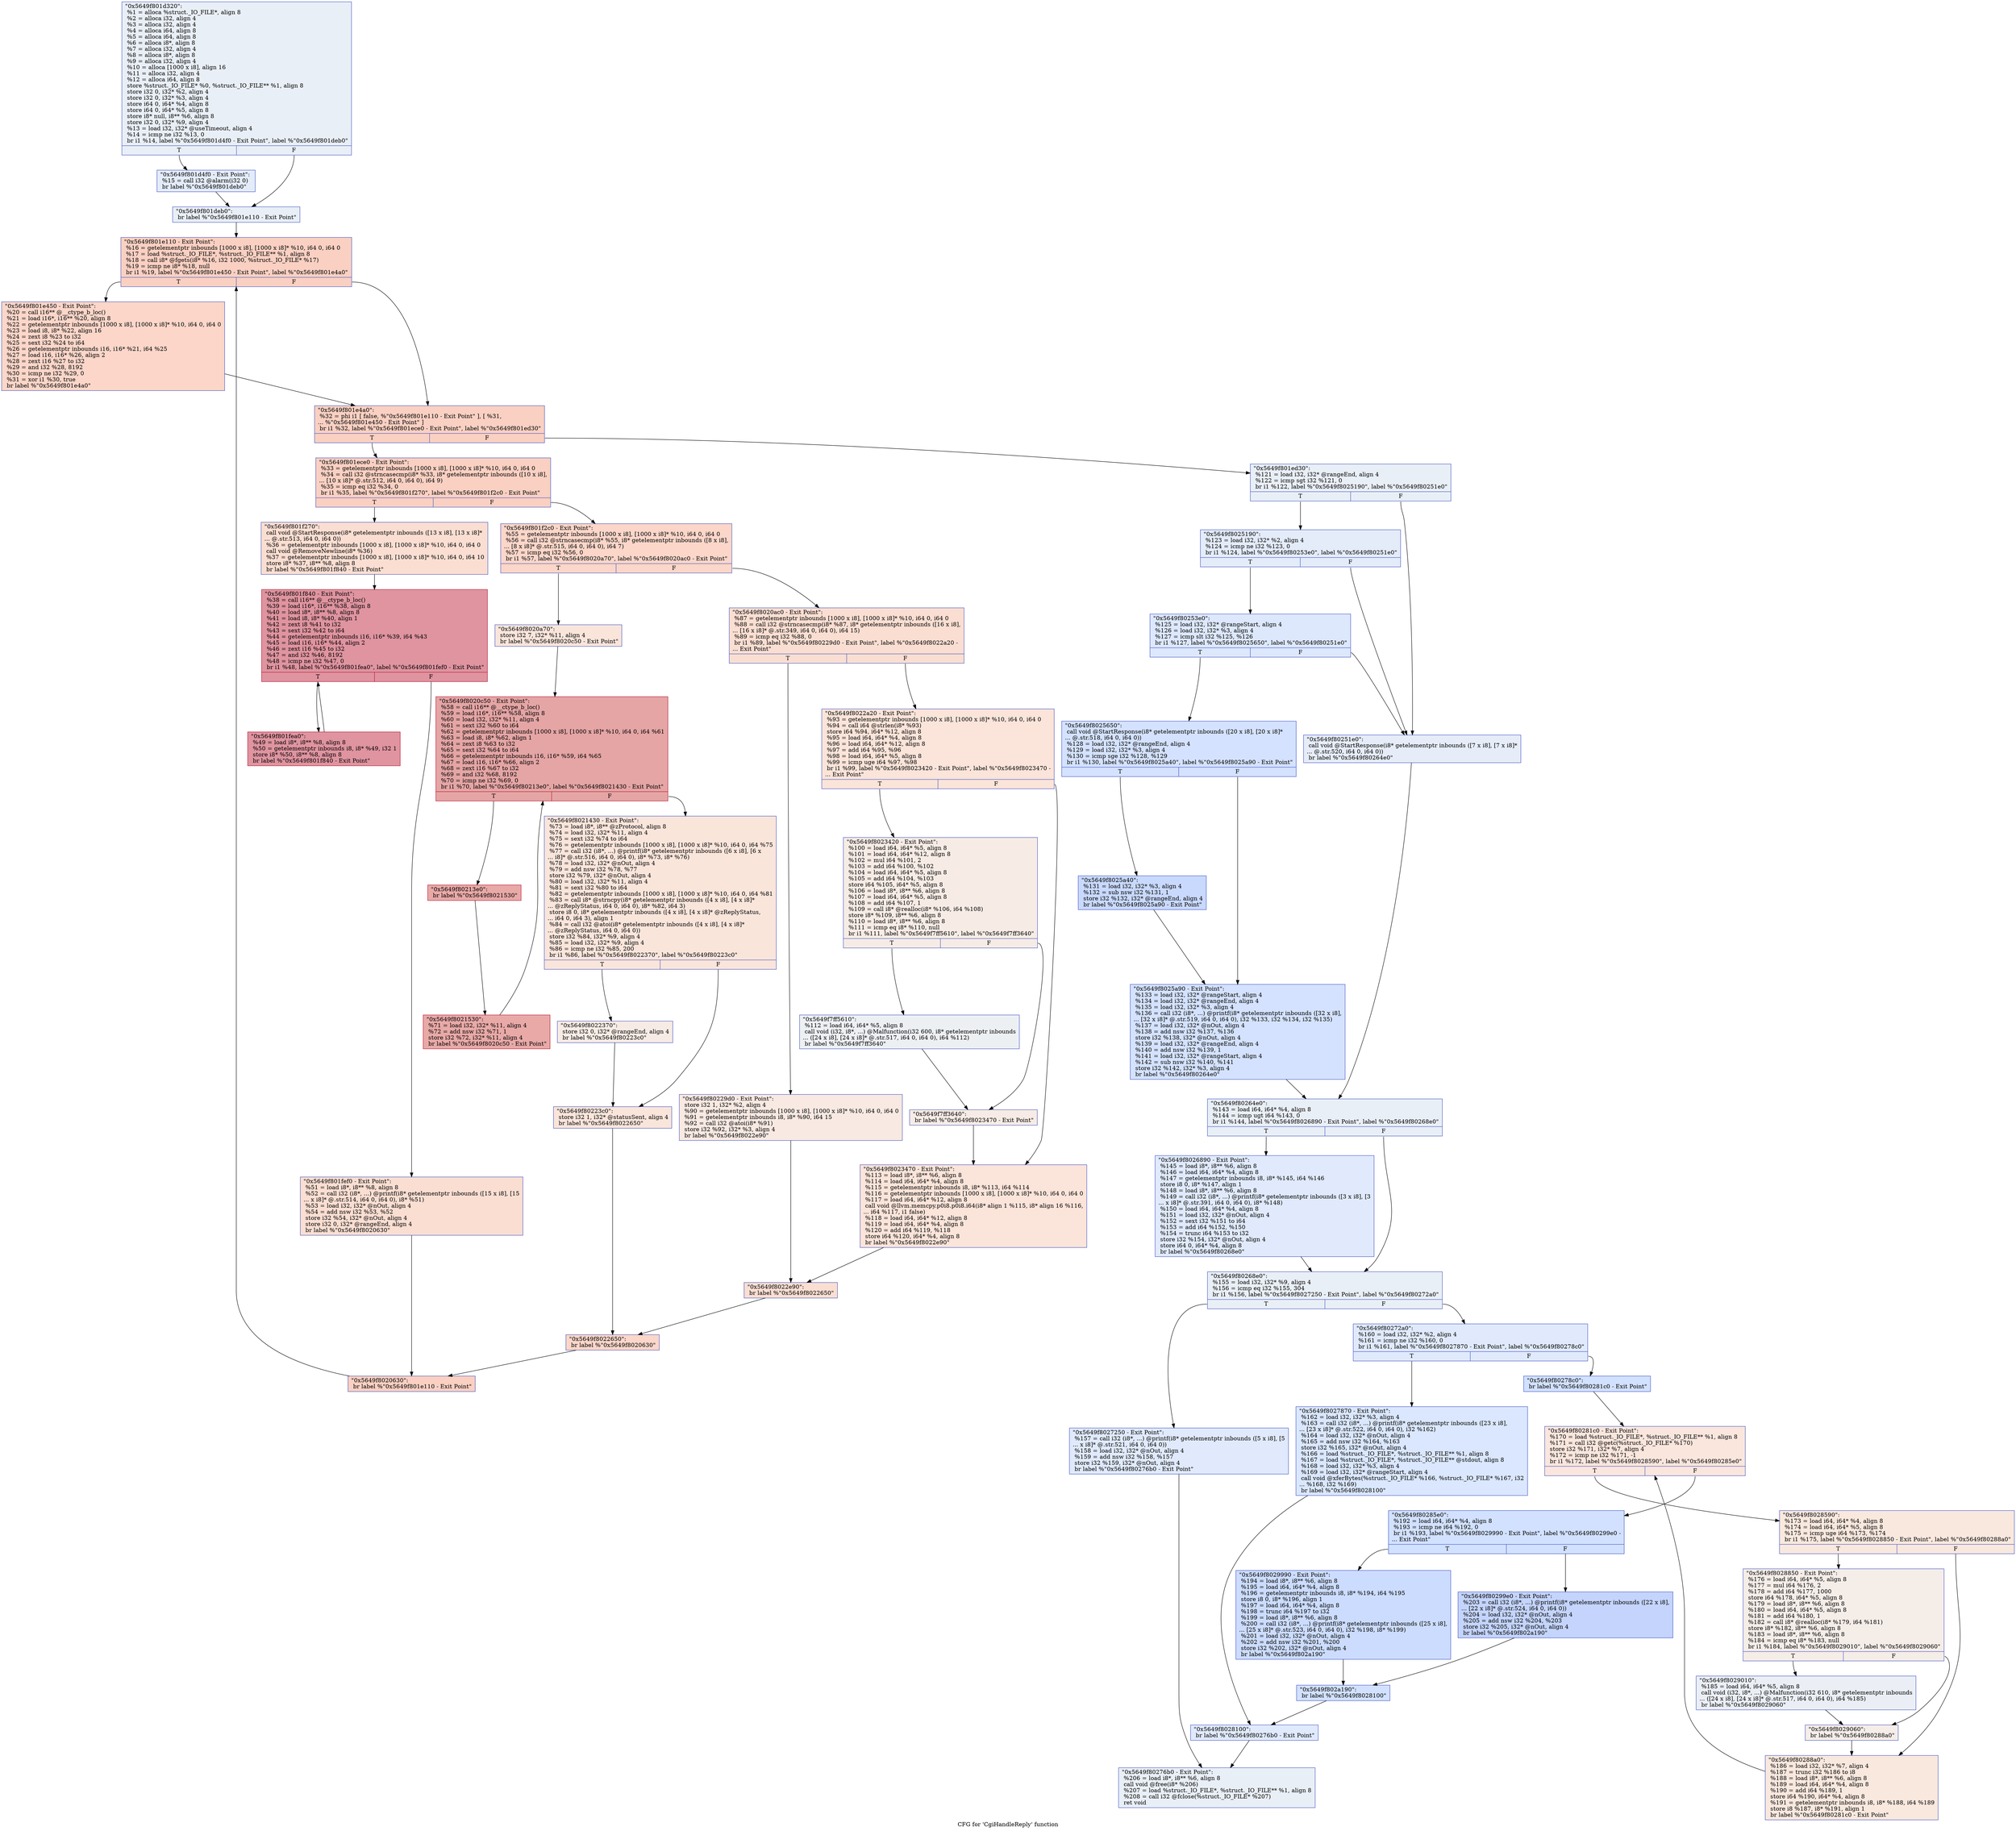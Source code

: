 digraph "CFG for 'CgiHandleReply' function" {
	label="CFG for 'CgiHandleReply' function";

	Node0x5649f801d320 [shape=record,color="#3d50c3ff", style=filled, fillcolor="#cedaeb70",label="{\"0x5649f801d320\":\l  %1 = alloca %struct._IO_FILE*, align 8\l  %2 = alloca i32, align 4\l  %3 = alloca i32, align 4\l  %4 = alloca i64, align 8\l  %5 = alloca i64, align 8\l  %6 = alloca i8*, align 8\l  %7 = alloca i32, align 4\l  %8 = alloca i8*, align 8\l  %9 = alloca i32, align 4\l  %10 = alloca [1000 x i8], align 16\l  %11 = alloca i32, align 4\l  %12 = alloca i64, align 8\l  store %struct._IO_FILE* %0, %struct._IO_FILE** %1, align 8\l  store i32 0, i32* %2, align 4\l  store i32 0, i32* %3, align 4\l  store i64 0, i64* %4, align 8\l  store i64 0, i64* %5, align 8\l  store i8* null, i8** %6, align 8\l  store i32 0, i32* %9, align 4\l  %13 = load i32, i32* @useTimeout, align 4\l  %14 = icmp ne i32 %13, 0\l  br i1 %14, label %\"0x5649f801d4f0 - Exit Point\", label %\"0x5649f801deb0\"\l|{<s0>T|<s1>F}}"];
	Node0x5649f801d320:s0 -> Node0x5649f801d4f0;
	Node0x5649f801d320:s1 -> Node0x5649f801deb0;
	Node0x5649f801d4f0 [shape=record,color="#3d50c3ff", style=filled, fillcolor="#c1d4f470",label="{\"0x5649f801d4f0 - Exit Point\":                    \l  %15 = call i32 @alarm(i32 0)\l  br label %\"0x5649f801deb0\"\l}"];
	Node0x5649f801d4f0 -> Node0x5649f801deb0;
	Node0x5649f801deb0 [shape=record,color="#3d50c3ff", style=filled, fillcolor="#cedaeb70",label="{\"0x5649f801deb0\":                                 \l  br label %\"0x5649f801e110 - Exit Point\"\l}"];
	Node0x5649f801deb0 -> Node0x5649f801e110;
	Node0x5649f801e110 [shape=record,color="#3d50c3ff", style=filled, fillcolor="#f3947570",label="{\"0x5649f801e110 - Exit Point\":                    \l  %16 = getelementptr inbounds [1000 x i8], [1000 x i8]* %10, i64 0, i64 0\l  %17 = load %struct._IO_FILE*, %struct._IO_FILE** %1, align 8\l  %18 = call i8* @fgets(i8* %16, i32 1000, %struct._IO_FILE* %17)\l  %19 = icmp ne i8* %18, null\l  br i1 %19, label %\"0x5649f801e450 - Exit Point\", label %\"0x5649f801e4a0\"\l|{<s0>T|<s1>F}}"];
	Node0x5649f801e110:s0 -> Node0x5649f801e450;
	Node0x5649f801e110:s1 -> Node0x5649f801e4a0;
	Node0x5649f801e450 [shape=record,color="#3d50c3ff", style=filled, fillcolor="#f6a38570",label="{\"0x5649f801e450 - Exit Point\":                    \l  %20 = call i16** @__ctype_b_loc()\l  %21 = load i16*, i16** %20, align 8\l  %22 = getelementptr inbounds [1000 x i8], [1000 x i8]* %10, i64 0, i64 0\l  %23 = load i8, i8* %22, align 16\l  %24 = zext i8 %23 to i32\l  %25 = sext i32 %24 to i64\l  %26 = getelementptr inbounds i16, i16* %21, i64 %25\l  %27 = load i16, i16* %26, align 2\l  %28 = zext i16 %27 to i32\l  %29 = and i32 %28, 8192\l  %30 = icmp ne i32 %29, 0\l  %31 = xor i1 %30, true\l  br label %\"0x5649f801e4a0\"\l}"];
	Node0x5649f801e450 -> Node0x5649f801e4a0;
	Node0x5649f801e4a0 [shape=record,color="#3d50c3ff", style=filled, fillcolor="#f3947570",label="{\"0x5649f801e4a0\":                                 \l  %32 = phi i1 [ false, %\"0x5649f801e110 - Exit Point\" ], [ %31,\l... %\"0x5649f801e450 - Exit Point\" ]\l  br i1 %32, label %\"0x5649f801ece0 - Exit Point\", label %\"0x5649f801ed30\"\l|{<s0>T|<s1>F}}"];
	Node0x5649f801e4a0:s0 -> Node0x5649f801ece0;
	Node0x5649f801e4a0:s1 -> Node0x5649f801ed30;
	Node0x5649f801ece0 [shape=record,color="#3d50c3ff", style=filled, fillcolor="#f3947570",label="{\"0x5649f801ece0 - Exit Point\":                    \l  %33 = getelementptr inbounds [1000 x i8], [1000 x i8]* %10, i64 0, i64 0\l  %34 = call i32 @strncasecmp(i8* %33, i8* getelementptr inbounds ([10 x i8],\l... [10 x i8]* @.str.512, i64 0, i64 0), i64 9)\l  %35 = icmp eq i32 %34, 0\l  br i1 %35, label %\"0x5649f801f270\", label %\"0x5649f801f2c0 - Exit Point\"\l|{<s0>T|<s1>F}}"];
	Node0x5649f801ece0:s0 -> Node0x5649f801f270;
	Node0x5649f801ece0:s1 -> Node0x5649f801f2c0;
	Node0x5649f801f270 [shape=record,color="#3d50c3ff", style=filled, fillcolor="#f7b59970",label="{\"0x5649f801f270\":                                 \l  call void @StartResponse(i8* getelementptr inbounds ([13 x i8], [13 x i8]*\l... @.str.513, i64 0, i64 0))\l  %36 = getelementptr inbounds [1000 x i8], [1000 x i8]* %10, i64 0, i64 0\l  call void @RemoveNewline(i8* %36)\l  %37 = getelementptr inbounds [1000 x i8], [1000 x i8]* %10, i64 0, i64 10\l  store i8* %37, i8** %8, align 8\l  br label %\"0x5649f801f840 - Exit Point\"\l}"];
	Node0x5649f801f270 -> Node0x5649f801f840;
	Node0x5649f801f840 [shape=record,color="#b70d28ff", style=filled, fillcolor="#b70d2870",label="{\"0x5649f801f840 - Exit Point\":                    \l  %38 = call i16** @__ctype_b_loc()\l  %39 = load i16*, i16** %38, align 8\l  %40 = load i8*, i8** %8, align 8\l  %41 = load i8, i8* %40, align 1\l  %42 = zext i8 %41 to i32\l  %43 = sext i32 %42 to i64\l  %44 = getelementptr inbounds i16, i16* %39, i64 %43\l  %45 = load i16, i16* %44, align 2\l  %46 = zext i16 %45 to i32\l  %47 = and i32 %46, 8192\l  %48 = icmp ne i32 %47, 0\l  br i1 %48, label %\"0x5649f801fea0\", label %\"0x5649f801fef0 - Exit Point\"\l|{<s0>T|<s1>F}}"];
	Node0x5649f801f840:s0 -> Node0x5649f801fea0;
	Node0x5649f801f840:s1 -> Node0x5649f801fef0;
	Node0x5649f801fea0 [shape=record,color="#b70d28ff", style=filled, fillcolor="#b70d2870",label="{\"0x5649f801fea0\":                                 \l  %49 = load i8*, i8** %8, align 8\l  %50 = getelementptr inbounds i8, i8* %49, i32 1\l  store i8* %50, i8** %8, align 8\l  br label %\"0x5649f801f840 - Exit Point\"\l}"];
	Node0x5649f801fea0 -> Node0x5649f801f840;
	Node0x5649f801fef0 [shape=record,color="#3d50c3ff", style=filled, fillcolor="#f7b59970",label="{\"0x5649f801fef0 - Exit Point\":                    \l  %51 = load i8*, i8** %8, align 8\l  %52 = call i32 (i8*, ...) @printf(i8* getelementptr inbounds ([15 x i8], [15\l... x i8]* @.str.514, i64 0, i64 0), i8* %51)\l  %53 = load i32, i32* @nOut, align 4\l  %54 = add nsw i32 %53, %52\l  store i32 %54, i32* @nOut, align 4\l  store i32 0, i32* @rangeEnd, align 4\l  br label %\"0x5649f8020630\"\l}"];
	Node0x5649f801fef0 -> Node0x5649f8020630;
	Node0x5649f801f2c0 [shape=record,color="#3d50c3ff", style=filled, fillcolor="#f6a38570",label="{\"0x5649f801f2c0 - Exit Point\":                    \l  %55 = getelementptr inbounds [1000 x i8], [1000 x i8]* %10, i64 0, i64 0\l  %56 = call i32 @strncasecmp(i8* %55, i8* getelementptr inbounds ([8 x i8],\l... [8 x i8]* @.str.515, i64 0, i64 0), i64 7)\l  %57 = icmp eq i32 %56, 0\l  br i1 %57, label %\"0x5649f8020a70\", label %\"0x5649f8020ac0 - Exit Point\"\l|{<s0>T|<s1>F}}"];
	Node0x5649f801f2c0:s0 -> Node0x5649f8020a70;
	Node0x5649f801f2c0:s1 -> Node0x5649f8020ac0;
	Node0x5649f8020a70 [shape=record,color="#3d50c3ff", style=filled, fillcolor="#f4c5ad70",label="{\"0x5649f8020a70\":                                 \l  store i32 7, i32* %11, align 4\l  br label %\"0x5649f8020c50 - Exit Point\"\l}"];
	Node0x5649f8020a70 -> Node0x5649f8020c50;
	Node0x5649f8020c50 [shape=record,color="#b70d28ff", style=filled, fillcolor="#c5333470",label="{\"0x5649f8020c50 - Exit Point\":                    \l  %58 = call i16** @__ctype_b_loc()\l  %59 = load i16*, i16** %58, align 8\l  %60 = load i32, i32* %11, align 4\l  %61 = sext i32 %60 to i64\l  %62 = getelementptr inbounds [1000 x i8], [1000 x i8]* %10, i64 0, i64 %61\l  %63 = load i8, i8* %62, align 1\l  %64 = zext i8 %63 to i32\l  %65 = sext i32 %64 to i64\l  %66 = getelementptr inbounds i16, i16* %59, i64 %65\l  %67 = load i16, i16* %66, align 2\l  %68 = zext i16 %67 to i32\l  %69 = and i32 %68, 8192\l  %70 = icmp ne i32 %69, 0\l  br i1 %70, label %\"0x5649f80213e0\", label %\"0x5649f8021430 - Exit Point\"\l|{<s0>T|<s1>F}}"];
	Node0x5649f8020c50:s0 -> Node0x5649f80213e0;
	Node0x5649f8020c50:s1 -> Node0x5649f8021430;
	Node0x5649f80213e0 [shape=record,color="#b70d28ff", style=filled, fillcolor="#ca3b3770",label="{\"0x5649f80213e0\":                                 \l  br label %\"0x5649f8021530\"\l}"];
	Node0x5649f80213e0 -> Node0x5649f8021530;
	Node0x5649f8021530 [shape=record,color="#b70d28ff", style=filled, fillcolor="#ca3b3770",label="{\"0x5649f8021530\":                                 \l  %71 = load i32, i32* %11, align 4\l  %72 = add nsw i32 %71, 1\l  store i32 %72, i32* %11, align 4\l  br label %\"0x5649f8020c50 - Exit Point\"\l}"];
	Node0x5649f8021530 -> Node0x5649f8020c50;
	Node0x5649f8021430 [shape=record,color="#3d50c3ff", style=filled, fillcolor="#f4c5ad70",label="{\"0x5649f8021430 - Exit Point\":                    \l  %73 = load i8*, i8** @zProtocol, align 8\l  %74 = load i32, i32* %11, align 4\l  %75 = sext i32 %74 to i64\l  %76 = getelementptr inbounds [1000 x i8], [1000 x i8]* %10, i64 0, i64 %75\l  %77 = call i32 (i8*, ...) @printf(i8* getelementptr inbounds ([6 x i8], [6 x\l... i8]* @.str.516, i64 0, i64 0), i8* %73, i8* %76)\l  %78 = load i32, i32* @nOut, align 4\l  %79 = add nsw i32 %78, %77\l  store i32 %79, i32* @nOut, align 4\l  %80 = load i32, i32* %11, align 4\l  %81 = sext i32 %80 to i64\l  %82 = getelementptr inbounds [1000 x i8], [1000 x i8]* %10, i64 0, i64 %81\l  %83 = call i8* @strncpy(i8* getelementptr inbounds ([4 x i8], [4 x i8]*\l... @zReplyStatus, i64 0, i64 0), i8* %82, i64 3)\l  store i8 0, i8* getelementptr inbounds ([4 x i8], [4 x i8]* @zReplyStatus,\l... i64 0, i64 3), align 1\l  %84 = call i32 @atoi(i8* getelementptr inbounds ([4 x i8], [4 x i8]*\l... @zReplyStatus, i64 0, i64 0))\l  store i32 %84, i32* %9, align 4\l  %85 = load i32, i32* %9, align 4\l  %86 = icmp ne i32 %85, 200\l  br i1 %86, label %\"0x5649f8022370\", label %\"0x5649f80223c0\"\l|{<s0>T|<s1>F}}"];
	Node0x5649f8021430:s0 -> Node0x5649f8022370;
	Node0x5649f8021430:s1 -> Node0x5649f80223c0;
	Node0x5649f8022370 [shape=record,color="#3d50c3ff", style=filled, fillcolor="#ecd3c570",label="{\"0x5649f8022370\":                                 \l  store i32 0, i32* @rangeEnd, align 4\l  br label %\"0x5649f80223c0\"\l}"];
	Node0x5649f8022370 -> Node0x5649f80223c0;
	Node0x5649f80223c0 [shape=record,color="#3d50c3ff", style=filled, fillcolor="#f4c5ad70",label="{\"0x5649f80223c0\":                                 \l  store i32 1, i32* @statusSent, align 4\l  br label %\"0x5649f8022650\"\l}"];
	Node0x5649f80223c0 -> Node0x5649f8022650;
	Node0x5649f8020ac0 [shape=record,color="#3d50c3ff", style=filled, fillcolor="#f7b59970",label="{\"0x5649f8020ac0 - Exit Point\":                    \l  %87 = getelementptr inbounds [1000 x i8], [1000 x i8]* %10, i64 0, i64 0\l  %88 = call i32 @strncasecmp(i8* %87, i8* getelementptr inbounds ([16 x i8],\l... [16 x i8]* @.str.349, i64 0, i64 0), i64 15)\l  %89 = icmp eq i32 %88, 0\l  br i1 %89, label %\"0x5649f80229d0 - Exit Point\", label %\"0x5649f8022a20 -\l... Exit Point\"\l|{<s0>T|<s1>F}}"];
	Node0x5649f8020ac0:s0 -> Node0x5649f80229d0;
	Node0x5649f8020ac0:s1 -> Node0x5649f8022a20;
	Node0x5649f80229d0 [shape=record,color="#3d50c3ff", style=filled, fillcolor="#efcebd70",label="{\"0x5649f80229d0 - Exit Point\":                    \l  store i32 1, i32* %2, align 4\l  %90 = getelementptr inbounds [1000 x i8], [1000 x i8]* %10, i64 0, i64 0\l  %91 = getelementptr inbounds i8, i8* %90, i64 15\l  %92 = call i32 @atoi(i8* %91)\l  store i32 %92, i32* %3, align 4\l  br label %\"0x5649f8022e90\"\l}"];
	Node0x5649f80229d0 -> Node0x5649f8022e90;
	Node0x5649f8022a20 [shape=record,color="#3d50c3ff", style=filled, fillcolor="#f5c1a970",label="{\"0x5649f8022a20 - Exit Point\":                    \l  %93 = getelementptr inbounds [1000 x i8], [1000 x i8]* %10, i64 0, i64 0\l  %94 = call i64 @strlen(i8* %93)\l  store i64 %94, i64* %12, align 8\l  %95 = load i64, i64* %4, align 8\l  %96 = load i64, i64* %12, align 8\l  %97 = add i64 %95, %96\l  %98 = load i64, i64* %5, align 8\l  %99 = icmp uge i64 %97, %98\l  br i1 %99, label %\"0x5649f8023420 - Exit Point\", label %\"0x5649f8023470 -\l... Exit Point\"\l|{<s0>T|<s1>F}}"];
	Node0x5649f8022a20:s0 -> Node0x5649f8023420;
	Node0x5649f8022a20:s1 -> Node0x5649f8023470;
	Node0x5649f8023420 [shape=record,color="#3d50c3ff", style=filled, fillcolor="#ecd3c570",label="{\"0x5649f8023420 - Exit Point\":                    \l  %100 = load i64, i64* %5, align 8\l  %101 = load i64, i64* %12, align 8\l  %102 = mul i64 %101, 2\l  %103 = add i64 %100, %102\l  %104 = load i64, i64* %5, align 8\l  %105 = add i64 %104, %103\l  store i64 %105, i64* %5, align 8\l  %106 = load i8*, i8** %6, align 8\l  %107 = load i64, i64* %5, align 8\l  %108 = add i64 %107, 1\l  %109 = call i8* @realloc(i8* %106, i64 %108)\l  store i8* %109, i8** %6, align 8\l  %110 = load i8*, i8** %6, align 8\l  %111 = icmp eq i8* %110, null\l  br i1 %111, label %\"0x5649f7ff5610\", label %\"0x5649f7ff3640\"\l|{<s0>T|<s1>F}}"];
	Node0x5649f8023420:s0 -> Node0x5649f7ff5610;
	Node0x5649f8023420:s1 -> Node0x5649f7ff3640;
	Node0x5649f7ff5610 [shape=record,color="#3d50c3ff", style=filled, fillcolor="#d6dce470",label="{\"0x5649f7ff5610\":                                 \l  %112 = load i64, i64* %5, align 8\l  call void (i32, i8*, ...) @Malfunction(i32 600, i8* getelementptr inbounds\l... ([24 x i8], [24 x i8]* @.str.517, i64 0, i64 0), i64 %112)\l  br label %\"0x5649f7ff3640\"\l}"];
	Node0x5649f7ff5610 -> Node0x5649f7ff3640;
	Node0x5649f7ff3640 [shape=record,color="#3d50c3ff", style=filled, fillcolor="#ecd3c570",label="{\"0x5649f7ff3640\":                                 \l  br label %\"0x5649f8023470 - Exit Point\"\l}"];
	Node0x5649f7ff3640 -> Node0x5649f8023470;
	Node0x5649f8023470 [shape=record,color="#3d50c3ff", style=filled, fillcolor="#f5c1a970",label="{\"0x5649f8023470 - Exit Point\":                    \l  %113 = load i8*, i8** %6, align 8\l  %114 = load i64, i64* %4, align 8\l  %115 = getelementptr inbounds i8, i8* %113, i64 %114\l  %116 = getelementptr inbounds [1000 x i8], [1000 x i8]* %10, i64 0, i64 0\l  %117 = load i64, i64* %12, align 8\l  call void @llvm.memcpy.p0i8.p0i8.i64(i8* align 1 %115, i8* align 16 %116,\l... i64 %117, i1 false)\l  %118 = load i64, i64* %12, align 8\l  %119 = load i64, i64* %4, align 8\l  %120 = add i64 %119, %118\l  store i64 %120, i64* %4, align 8\l  br label %\"0x5649f8022e90\"\l}"];
	Node0x5649f8023470 -> Node0x5649f8022e90;
	Node0x5649f8022e90 [shape=record,color="#3d50c3ff", style=filled, fillcolor="#f7b59970",label="{\"0x5649f8022e90\":                                 \l  br label %\"0x5649f8022650\"\l}"];
	Node0x5649f8022e90 -> Node0x5649f8022650;
	Node0x5649f8022650 [shape=record,color="#3d50c3ff", style=filled, fillcolor="#f6a38570",label="{\"0x5649f8022650\":                                 \l  br label %\"0x5649f8020630\"\l}"];
	Node0x5649f8022650 -> Node0x5649f8020630;
	Node0x5649f8020630 [shape=record,color="#3d50c3ff", style=filled, fillcolor="#f3947570",label="{\"0x5649f8020630\":                                 \l  br label %\"0x5649f801e110 - Exit Point\"\l}"];
	Node0x5649f8020630 -> Node0x5649f801e110;
	Node0x5649f801ed30 [shape=record,color="#3d50c3ff", style=filled, fillcolor="#cedaeb70",label="{\"0x5649f801ed30\":                                 \l  %121 = load i32, i32* @rangeEnd, align 4\l  %122 = icmp sgt i32 %121, 0\l  br i1 %122, label %\"0x5649f8025190\", label %\"0x5649f80251e0\"\l|{<s0>T|<s1>F}}"];
	Node0x5649f801ed30:s0 -> Node0x5649f8025190;
	Node0x5649f801ed30:s1 -> Node0x5649f80251e0;
	Node0x5649f8025190 [shape=record,color="#3d50c3ff", style=filled, fillcolor="#c1d4f470",label="{\"0x5649f8025190\":                                 \l  %123 = load i32, i32* %2, align 4\l  %124 = icmp ne i32 %123, 0\l  br i1 %124, label %\"0x5649f80253e0\", label %\"0x5649f80251e0\"\l|{<s0>T|<s1>F}}"];
	Node0x5649f8025190:s0 -> Node0x5649f80253e0;
	Node0x5649f8025190:s1 -> Node0x5649f80251e0;
	Node0x5649f80253e0 [shape=record,color="#3d50c3ff", style=filled, fillcolor="#b2ccfb70",label="{\"0x5649f80253e0\":                                 \l  %125 = load i32, i32* @rangeStart, align 4\l  %126 = load i32, i32* %3, align 4\l  %127 = icmp slt i32 %125, %126\l  br i1 %127, label %\"0x5649f8025650\", label %\"0x5649f80251e0\"\l|{<s0>T|<s1>F}}"];
	Node0x5649f80253e0:s0 -> Node0x5649f8025650;
	Node0x5649f80253e0:s1 -> Node0x5649f80251e0;
	Node0x5649f8025650 [shape=record,color="#3d50c3ff", style=filled, fillcolor="#9ebeff70",label="{\"0x5649f8025650\":                                 \l  call void @StartResponse(i8* getelementptr inbounds ([20 x i8], [20 x i8]*\l... @.str.518, i64 0, i64 0))\l  %128 = load i32, i32* @rangeEnd, align 4\l  %129 = load i32, i32* %3, align 4\l  %130 = icmp sge i32 %128, %129\l  br i1 %130, label %\"0x5649f8025a40\", label %\"0x5649f8025a90 - Exit Point\"\l|{<s0>T|<s1>F}}"];
	Node0x5649f8025650:s0 -> Node0x5649f8025a40;
	Node0x5649f8025650:s1 -> Node0x5649f8025a90;
	Node0x5649f8025a40 [shape=record,color="#3d50c3ff", style=filled, fillcolor="#85a8fc70",label="{\"0x5649f8025a40\":                                 \l  %131 = load i32, i32* %3, align 4\l  %132 = sub nsw i32 %131, 1\l  store i32 %132, i32* @rangeEnd, align 4\l  br label %\"0x5649f8025a90 - Exit Point\"\l}"];
	Node0x5649f8025a40 -> Node0x5649f8025a90;
	Node0x5649f8025a90 [shape=record,color="#3d50c3ff", style=filled, fillcolor="#9ebeff70",label="{\"0x5649f8025a90 - Exit Point\":                    \l  %133 = load i32, i32* @rangeStart, align 4\l  %134 = load i32, i32* @rangeEnd, align 4\l  %135 = load i32, i32* %3, align 4\l  %136 = call i32 (i8*, ...) @printf(i8* getelementptr inbounds ([32 x i8],\l... [32 x i8]* @.str.519, i64 0, i64 0), i32 %133, i32 %134, i32 %135)\l  %137 = load i32, i32* @nOut, align 4\l  %138 = add nsw i32 %137, %136\l  store i32 %138, i32* @nOut, align 4\l  %139 = load i32, i32* @rangeEnd, align 4\l  %140 = add nsw i32 %139, 1\l  %141 = load i32, i32* @rangeStart, align 4\l  %142 = sub nsw i32 %140, %141\l  store i32 %142, i32* %3, align 4\l  br label %\"0x5649f80264e0\"\l}"];
	Node0x5649f8025a90 -> Node0x5649f80264e0;
	Node0x5649f80251e0 [shape=record,color="#3d50c3ff", style=filled, fillcolor="#c7d7f070",label="{\"0x5649f80251e0\":                                 \l  call void @StartResponse(i8* getelementptr inbounds ([7 x i8], [7 x i8]*\l... @.str.520, i64 0, i64 0))\l  br label %\"0x5649f80264e0\"\l}"];
	Node0x5649f80251e0 -> Node0x5649f80264e0;
	Node0x5649f80264e0 [shape=record,color="#3d50c3ff", style=filled, fillcolor="#cedaeb70",label="{\"0x5649f80264e0\":                                 \l  %143 = load i64, i64* %4, align 8\l  %144 = icmp ugt i64 %143, 0\l  br i1 %144, label %\"0x5649f8026890 - Exit Point\", label %\"0x5649f80268e0\"\l|{<s0>T|<s1>F}}"];
	Node0x5649f80264e0:s0 -> Node0x5649f8026890;
	Node0x5649f80264e0:s1 -> Node0x5649f80268e0;
	Node0x5649f8026890 [shape=record,color="#3d50c3ff", style=filled, fillcolor="#b9d0f970",label="{\"0x5649f8026890 - Exit Point\":                    \l  %145 = load i8*, i8** %6, align 8\l  %146 = load i64, i64* %4, align 8\l  %147 = getelementptr inbounds i8, i8* %145, i64 %146\l  store i8 0, i8* %147, align 1\l  %148 = load i8*, i8** %6, align 8\l  %149 = call i32 (i8*, ...) @printf(i8* getelementptr inbounds ([3 x i8], [3\l... x i8]* @.str.391, i64 0, i64 0), i8* %148)\l  %150 = load i64, i64* %4, align 8\l  %151 = load i32, i32* @nOut, align 4\l  %152 = sext i32 %151 to i64\l  %153 = add i64 %152, %150\l  %154 = trunc i64 %153 to i32\l  store i32 %154, i32* @nOut, align 4\l  store i64 0, i64* %4, align 8\l  br label %\"0x5649f80268e0\"\l}"];
	Node0x5649f8026890 -> Node0x5649f80268e0;
	Node0x5649f80268e0 [shape=record,color="#3d50c3ff", style=filled, fillcolor="#cedaeb70",label="{\"0x5649f80268e0\":                                 \l  %155 = load i32, i32* %9, align 4\l  %156 = icmp eq i32 %155, 304\l  br i1 %156, label %\"0x5649f8027250 - Exit Point\", label %\"0x5649f80272a0\"\l|{<s0>T|<s1>F}}"];
	Node0x5649f80268e0:s0 -> Node0x5649f8027250;
	Node0x5649f80268e0:s1 -> Node0x5649f80272a0;
	Node0x5649f8027250 [shape=record,color="#3d50c3ff", style=filled, fillcolor="#b9d0f970",label="{\"0x5649f8027250 - Exit Point\":                    \l  %157 = call i32 (i8*, ...) @printf(i8* getelementptr inbounds ([5 x i8], [5\l... x i8]* @.str.521, i64 0, i64 0))\l  %158 = load i32, i32* @nOut, align 4\l  %159 = add nsw i32 %158, %157\l  store i32 %159, i32* @nOut, align 4\l  br label %\"0x5649f80276b0 - Exit Point\"\l}"];
	Node0x5649f8027250 -> Node0x5649f80276b0;
	Node0x5649f80272a0 [shape=record,color="#3d50c3ff", style=filled, fillcolor="#b9d0f970",label="{\"0x5649f80272a0\":                                 \l  %160 = load i32, i32* %2, align 4\l  %161 = icmp ne i32 %160, 0\l  br i1 %161, label %\"0x5649f8027870 - Exit Point\", label %\"0x5649f80278c0\"\l|{<s0>T|<s1>F}}"];
	Node0x5649f80272a0:s0 -> Node0x5649f8027870;
	Node0x5649f80272a0:s1 -> Node0x5649f80278c0;
	Node0x5649f8027870 [shape=record,color="#3d50c3ff", style=filled, fillcolor="#abc8fd70",label="{\"0x5649f8027870 - Exit Point\":                    \l  %162 = load i32, i32* %3, align 4\l  %163 = call i32 (i8*, ...) @printf(i8* getelementptr inbounds ([23 x i8],\l... [23 x i8]* @.str.522, i64 0, i64 0), i32 %162)\l  %164 = load i32, i32* @nOut, align 4\l  %165 = add nsw i32 %164, %163\l  store i32 %165, i32* @nOut, align 4\l  %166 = load %struct._IO_FILE*, %struct._IO_FILE** %1, align 8\l  %167 = load %struct._IO_FILE*, %struct._IO_FILE** @stdout, align 8\l  %168 = load i32, i32* %3, align 4\l  %169 = load i32, i32* @rangeStart, align 4\l  call void @xferBytes(%struct._IO_FILE* %166, %struct._IO_FILE* %167, i32\l... %168, i32 %169)\l  br label %\"0x5649f8028100\"\l}"];
	Node0x5649f8027870 -> Node0x5649f8028100;
	Node0x5649f80278c0 [shape=record,color="#3d50c3ff", style=filled, fillcolor="#9abbff70",label="{\"0x5649f80278c0\":                                 \l  br label %\"0x5649f80281c0 - Exit Point\"\l}"];
	Node0x5649f80278c0 -> Node0x5649f80281c0;
	Node0x5649f80281c0 [shape=record,color="#3d50c3ff", style=filled, fillcolor="#f3c7b170",label="{\"0x5649f80281c0 - Exit Point\":                    \l  %170 = load %struct._IO_FILE*, %struct._IO_FILE** %1, align 8\l  %171 = call i32 @getc(%struct._IO_FILE* %170)\l  store i32 %171, i32* %7, align 4\l  %172 = icmp ne i32 %171, -1\l  br i1 %172, label %\"0x5649f8028590\", label %\"0x5649f80285e0\"\l|{<s0>T|<s1>F}}"];
	Node0x5649f80281c0:s0 -> Node0x5649f8028590;
	Node0x5649f80281c0:s1 -> Node0x5649f80285e0;
	Node0x5649f8028590 [shape=record,color="#3d50c3ff", style=filled, fillcolor="#f2cab570",label="{\"0x5649f8028590\":                                 \l  %173 = load i64, i64* %4, align 8\l  %174 = load i64, i64* %5, align 8\l  %175 = icmp uge i64 %173, %174\l  br i1 %175, label %\"0x5649f8028850 - Exit Point\", label %\"0x5649f80288a0\"\l|{<s0>T|<s1>F}}"];
	Node0x5649f8028590:s0 -> Node0x5649f8028850;
	Node0x5649f8028590:s1 -> Node0x5649f80288a0;
	Node0x5649f8028850 [shape=record,color="#3d50c3ff", style=filled, fillcolor="#e8d6cc70",label="{\"0x5649f8028850 - Exit Point\":                    \l  %176 = load i64, i64* %5, align 8\l  %177 = mul i64 %176, 2\l  %178 = add i64 %177, 1000\l  store i64 %178, i64* %5, align 8\l  %179 = load i8*, i8** %6, align 8\l  %180 = load i64, i64* %5, align 8\l  %181 = add i64 %180, 1\l  %182 = call i8* @realloc(i8* %179, i64 %181)\l  store i8* %182, i8** %6, align 8\l  %183 = load i8*, i8** %6, align 8\l  %184 = icmp eq i8* %183, null\l  br i1 %184, label %\"0x5649f8029010\", label %\"0x5649f8029060\"\l|{<s0>T|<s1>F}}"];
	Node0x5649f8028850:s0 -> Node0x5649f8029010;
	Node0x5649f8028850:s1 -> Node0x5649f8029060;
	Node0x5649f8029010 [shape=record,color="#3d50c3ff", style=filled, fillcolor="#d1dae970",label="{\"0x5649f8029010\":                                 \l  %185 = load i64, i64* %5, align 8\l  call void (i32, i8*, ...) @Malfunction(i32 610, i8* getelementptr inbounds\l... ([24 x i8], [24 x i8]* @.str.517, i64 0, i64 0), i64 %185)\l  br label %\"0x5649f8029060\"\l}"];
	Node0x5649f8029010 -> Node0x5649f8029060;
	Node0x5649f8029060 [shape=record,color="#3d50c3ff", style=filled, fillcolor="#e8d6cc70",label="{\"0x5649f8029060\":                                 \l  br label %\"0x5649f80288a0\"\l}"];
	Node0x5649f8029060 -> Node0x5649f80288a0;
	Node0x5649f80288a0 [shape=record,color="#3d50c3ff", style=filled, fillcolor="#f2cab570",label="{\"0x5649f80288a0\":                                 \l  %186 = load i32, i32* %7, align 4\l  %187 = trunc i32 %186 to i8\l  %188 = load i8*, i8** %6, align 8\l  %189 = load i64, i64* %4, align 8\l  %190 = add i64 %189, 1\l  store i64 %190, i64* %4, align 8\l  %191 = getelementptr inbounds i8, i8* %188, i64 %189\l  store i8 %187, i8* %191, align 1\l  br label %\"0x5649f80281c0 - Exit Point\"\l}"];
	Node0x5649f80288a0 -> Node0x5649f80281c0;
	Node0x5649f80285e0 [shape=record,color="#3d50c3ff", style=filled, fillcolor="#9abbff70",label="{\"0x5649f80285e0\":                                 \l  %192 = load i64, i64* %4, align 8\l  %193 = icmp ne i64 %192, 0\l  br i1 %193, label %\"0x5649f8029990 - Exit Point\", label %\"0x5649f80299e0 -\l... Exit Point\"\l|{<s0>T|<s1>F}}"];
	Node0x5649f80285e0:s0 -> Node0x5649f8029990;
	Node0x5649f80285e0:s1 -> Node0x5649f80299e0;
	Node0x5649f8029990 [shape=record,color="#3d50c3ff", style=filled, fillcolor="#8caffe70",label="{\"0x5649f8029990 - Exit Point\":                    \l  %194 = load i8*, i8** %6, align 8\l  %195 = load i64, i64* %4, align 8\l  %196 = getelementptr inbounds i8, i8* %194, i64 %195\l  store i8 0, i8* %196, align 1\l  %197 = load i64, i64* %4, align 8\l  %198 = trunc i64 %197 to i32\l  %199 = load i8*, i8** %6, align 8\l  %200 = call i32 (i8*, ...) @printf(i8* getelementptr inbounds ([25 x i8],\l... [25 x i8]* @.str.523, i64 0, i64 0), i32 %198, i8* %199)\l  %201 = load i32, i32* @nOut, align 4\l  %202 = add nsw i32 %201, %200\l  store i32 %202, i32* @nOut, align 4\l  br label %\"0x5649f802a190\"\l}"];
	Node0x5649f8029990 -> Node0x5649f802a190;
	Node0x5649f80299e0 [shape=record,color="#3d50c3ff", style=filled, fillcolor="#7a9df870",label="{\"0x5649f80299e0 - Exit Point\":                    \l  %203 = call i32 (i8*, ...) @printf(i8* getelementptr inbounds ([22 x i8],\l... [22 x i8]* @.str.524, i64 0, i64 0))\l  %204 = load i32, i32* @nOut, align 4\l  %205 = add nsw i32 %204, %203\l  store i32 %205, i32* @nOut, align 4\l  br label %\"0x5649f802a190\"\l}"];
	Node0x5649f80299e0 -> Node0x5649f802a190;
	Node0x5649f802a190 [shape=record,color="#3d50c3ff", style=filled, fillcolor="#9abbff70",label="{\"0x5649f802a190\":                                 \l  br label %\"0x5649f8028100\"\l}"];
	Node0x5649f802a190 -> Node0x5649f8028100;
	Node0x5649f8028100 [shape=record,color="#3d50c3ff", style=filled, fillcolor="#b9d0f970",label="{\"0x5649f8028100\":                                 \l  br label %\"0x5649f80276b0 - Exit Point\"\l}"];
	Node0x5649f8028100 -> Node0x5649f80276b0;
	Node0x5649f80276b0 [shape=record,color="#3d50c3ff", style=filled, fillcolor="#cedaeb70",label="{\"0x5649f80276b0 - Exit Point\":                    \l  %206 = load i8*, i8** %6, align 8\l  call void @free(i8* %206)\l  %207 = load %struct._IO_FILE*, %struct._IO_FILE** %1, align 8\l  %208 = call i32 @fclose(%struct._IO_FILE* %207)\l  ret void\l}"];
}
